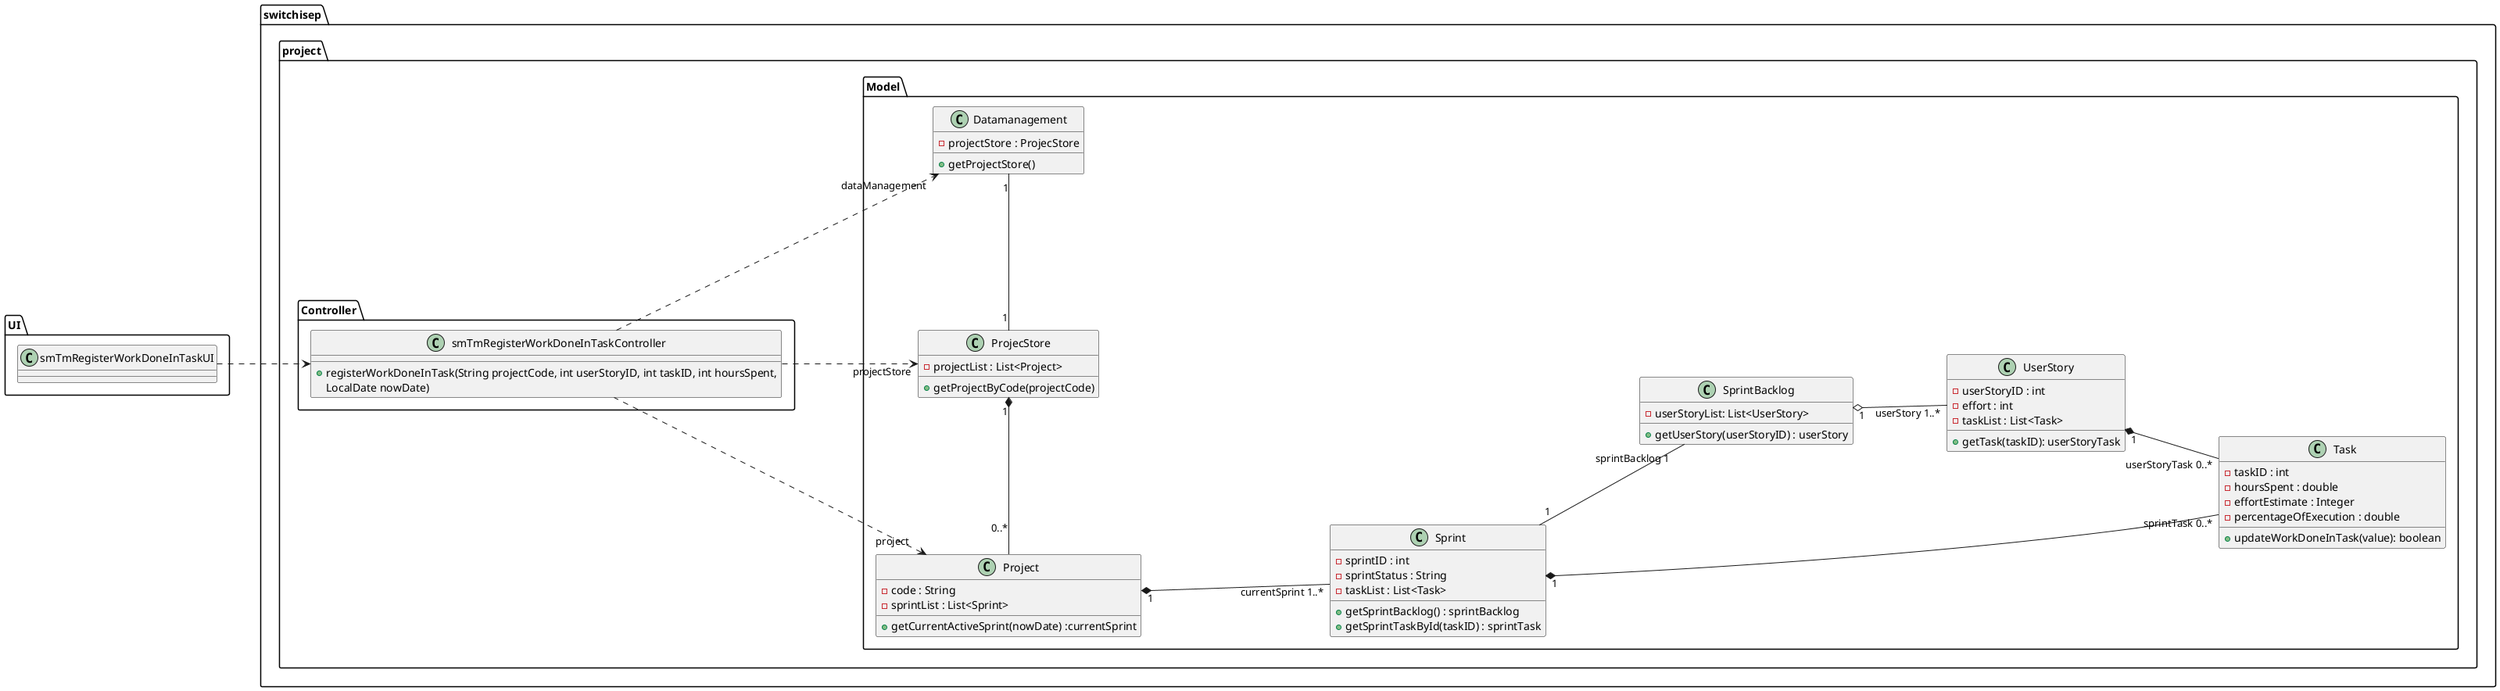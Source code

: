 @startuml
'https://plantuml.com/class-diagram

package UI{
class smTmRegisterWorkDoneInTaskUI{

}
}

package switchisep.project {

package Controller{
class smTmRegisterWorkDoneInTaskController{
+registerWorkDoneInTask(String projectCode, int userStoryID, int taskID, int hoursSpent,
                                          LocalDate nowDate)
}
}
package Model {

class Datamanagement{
-projectStore : ProjecStore
+getProjectStore()
}

class ProjecStore{
-projectList : List<Project>
+getProjectByCode(projectCode)
}

class Project{
    -code : String
    -sprintList : List<Sprint>

+getCurrentActiveSprint(nowDate) :currentSprint
}
class Sprint{
    -sprintID : int
    -sprintStatus : String
    -taskList : List<Task>

+getSprintBacklog() : sprintBacklog
+getSprintTaskById(taskID) : sprintTask
}

class SprintBacklog{
-userStoryList: List<UserStory>
+getUserStory(userStoryID) : userStory
}

class UserStory{
    -userStoryID : int
    -effort : int
    -taskList : List<Task>

+getTask(taskID): userStoryTask
}


class Task{
    -taskID : int
    -hoursSpent : double
    -effortEstimate : Integer
    -percentageOfExecution : double

+updateWorkDoneInTask(value): boolean
}
}
}
left to right direction
skinparam nodesep 200
skinparam ranksep 120

smTmRegisterWorkDoneInTaskUI ..> smTmRegisterWorkDoneInTaskController

smTmRegisterWorkDoneInTaskController ..> "dataManagement" Datamanagement

Datamanagement"1" -left- "1" ProjecStore

smTmRegisterWorkDoneInTaskController .down.> "projectStore" ProjecStore

ProjecStore "1" *-left- "0..*\n" Project
smTmRegisterWorkDoneInTaskController .left..> "project " Project



Project "1" *--- "currentSprint 1..*"  Sprint

Sprint "1" *--right- "sprintTask 0..*" Task

Sprint "1" -- "sprintBacklog 1" SprintBacklog

SprintBacklog "1" o-- "userStory 1..*" UserStory

UserStory "1" *-- "userStoryTask 0..*" Task





@enduml